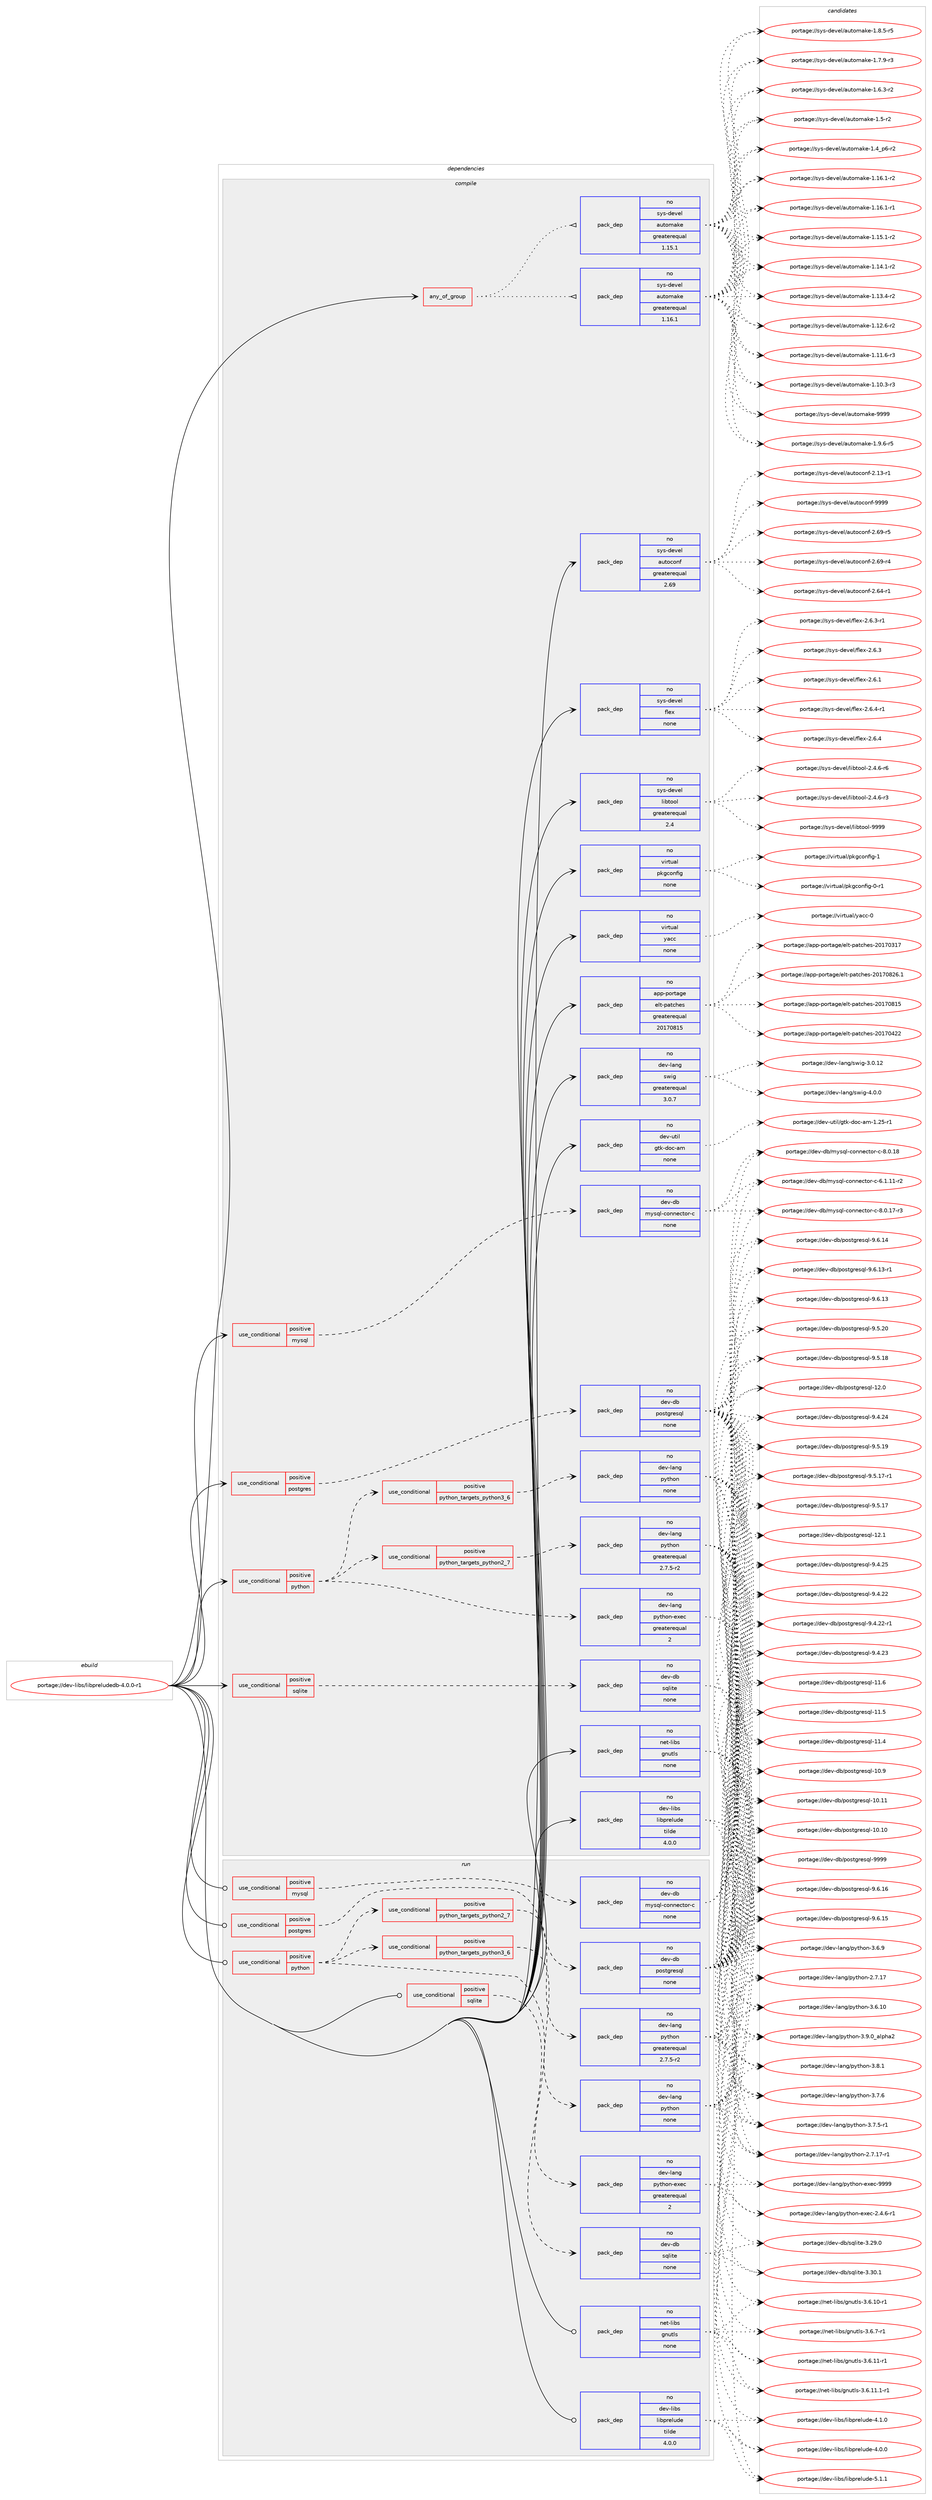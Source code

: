 digraph prolog {

# *************
# Graph options
# *************

newrank=true;
concentrate=true;
compound=true;
graph [rankdir=LR,fontname=Helvetica,fontsize=10,ranksep=1.5];#, ranksep=2.5, nodesep=0.2];
edge  [arrowhead=vee];
node  [fontname=Helvetica,fontsize=10];

# **********
# The ebuild
# **********

subgraph cluster_leftcol {
color=gray;
label=<<i>ebuild</i>>;
id [label="portage://dev-libs/libpreludedb-4.0.0-r1", color=red, width=4, href="../dev-libs/libpreludedb-4.0.0-r1.svg"];
}

# ****************
# The dependencies
# ****************

subgraph cluster_midcol {
color=gray;
label=<<i>dependencies</i>>;
subgraph cluster_compile {
fillcolor="#eeeeee";
style=filled;
label=<<i>compile</i>>;
subgraph any5002 {
dependency511046 [label=<<TABLE BORDER="0" CELLBORDER="1" CELLSPACING="0" CELLPADDING="4"><TR><TD CELLPADDING="10">any_of_group</TD></TR></TABLE>>, shape=none, color=red];subgraph pack380883 {
dependency511047 [label=<<TABLE BORDER="0" CELLBORDER="1" CELLSPACING="0" CELLPADDING="4" WIDTH="220"><TR><TD ROWSPAN="6" CELLPADDING="30">pack_dep</TD></TR><TR><TD WIDTH="110">no</TD></TR><TR><TD>sys-devel</TD></TR><TR><TD>automake</TD></TR><TR><TD>greaterequal</TD></TR><TR><TD>1.16.1</TD></TR></TABLE>>, shape=none, color=blue];
}
dependency511046:e -> dependency511047:w [weight=20,style="dotted",arrowhead="oinv"];
subgraph pack380884 {
dependency511048 [label=<<TABLE BORDER="0" CELLBORDER="1" CELLSPACING="0" CELLPADDING="4" WIDTH="220"><TR><TD ROWSPAN="6" CELLPADDING="30">pack_dep</TD></TR><TR><TD WIDTH="110">no</TD></TR><TR><TD>sys-devel</TD></TR><TR><TD>automake</TD></TR><TR><TD>greaterequal</TD></TR><TR><TD>1.15.1</TD></TR></TABLE>>, shape=none, color=blue];
}
dependency511046:e -> dependency511048:w [weight=20,style="dotted",arrowhead="oinv"];
}
id:e -> dependency511046:w [weight=20,style="solid",arrowhead="vee"];
subgraph cond124926 {
dependency511049 [label=<<TABLE BORDER="0" CELLBORDER="1" CELLSPACING="0" CELLPADDING="4"><TR><TD ROWSPAN="3" CELLPADDING="10">use_conditional</TD></TR><TR><TD>positive</TD></TR><TR><TD>mysql</TD></TR></TABLE>>, shape=none, color=red];
subgraph pack380885 {
dependency511050 [label=<<TABLE BORDER="0" CELLBORDER="1" CELLSPACING="0" CELLPADDING="4" WIDTH="220"><TR><TD ROWSPAN="6" CELLPADDING="30">pack_dep</TD></TR><TR><TD WIDTH="110">no</TD></TR><TR><TD>dev-db</TD></TR><TR><TD>mysql-connector-c</TD></TR><TR><TD>none</TD></TR><TR><TD></TD></TR></TABLE>>, shape=none, color=blue];
}
dependency511049:e -> dependency511050:w [weight=20,style="dashed",arrowhead="vee"];
}
id:e -> dependency511049:w [weight=20,style="solid",arrowhead="vee"];
subgraph cond124927 {
dependency511051 [label=<<TABLE BORDER="0" CELLBORDER="1" CELLSPACING="0" CELLPADDING="4"><TR><TD ROWSPAN="3" CELLPADDING="10">use_conditional</TD></TR><TR><TD>positive</TD></TR><TR><TD>postgres</TD></TR></TABLE>>, shape=none, color=red];
subgraph pack380886 {
dependency511052 [label=<<TABLE BORDER="0" CELLBORDER="1" CELLSPACING="0" CELLPADDING="4" WIDTH="220"><TR><TD ROWSPAN="6" CELLPADDING="30">pack_dep</TD></TR><TR><TD WIDTH="110">no</TD></TR><TR><TD>dev-db</TD></TR><TR><TD>postgresql</TD></TR><TR><TD>none</TD></TR><TR><TD></TD></TR></TABLE>>, shape=none, color=blue];
}
dependency511051:e -> dependency511052:w [weight=20,style="dashed",arrowhead="vee"];
}
id:e -> dependency511051:w [weight=20,style="solid",arrowhead="vee"];
subgraph cond124928 {
dependency511053 [label=<<TABLE BORDER="0" CELLBORDER="1" CELLSPACING="0" CELLPADDING="4"><TR><TD ROWSPAN="3" CELLPADDING="10">use_conditional</TD></TR><TR><TD>positive</TD></TR><TR><TD>python</TD></TR></TABLE>>, shape=none, color=red];
subgraph cond124929 {
dependency511054 [label=<<TABLE BORDER="0" CELLBORDER="1" CELLSPACING="0" CELLPADDING="4"><TR><TD ROWSPAN="3" CELLPADDING="10">use_conditional</TD></TR><TR><TD>positive</TD></TR><TR><TD>python_targets_python2_7</TD></TR></TABLE>>, shape=none, color=red];
subgraph pack380887 {
dependency511055 [label=<<TABLE BORDER="0" CELLBORDER="1" CELLSPACING="0" CELLPADDING="4" WIDTH="220"><TR><TD ROWSPAN="6" CELLPADDING="30">pack_dep</TD></TR><TR><TD WIDTH="110">no</TD></TR><TR><TD>dev-lang</TD></TR><TR><TD>python</TD></TR><TR><TD>greaterequal</TD></TR><TR><TD>2.7.5-r2</TD></TR></TABLE>>, shape=none, color=blue];
}
dependency511054:e -> dependency511055:w [weight=20,style="dashed",arrowhead="vee"];
}
dependency511053:e -> dependency511054:w [weight=20,style="dashed",arrowhead="vee"];
subgraph cond124930 {
dependency511056 [label=<<TABLE BORDER="0" CELLBORDER="1" CELLSPACING="0" CELLPADDING="4"><TR><TD ROWSPAN="3" CELLPADDING="10">use_conditional</TD></TR><TR><TD>positive</TD></TR><TR><TD>python_targets_python3_6</TD></TR></TABLE>>, shape=none, color=red];
subgraph pack380888 {
dependency511057 [label=<<TABLE BORDER="0" CELLBORDER="1" CELLSPACING="0" CELLPADDING="4" WIDTH="220"><TR><TD ROWSPAN="6" CELLPADDING="30">pack_dep</TD></TR><TR><TD WIDTH="110">no</TD></TR><TR><TD>dev-lang</TD></TR><TR><TD>python</TD></TR><TR><TD>none</TD></TR><TR><TD></TD></TR></TABLE>>, shape=none, color=blue];
}
dependency511056:e -> dependency511057:w [weight=20,style="dashed",arrowhead="vee"];
}
dependency511053:e -> dependency511056:w [weight=20,style="dashed",arrowhead="vee"];
subgraph pack380889 {
dependency511058 [label=<<TABLE BORDER="0" CELLBORDER="1" CELLSPACING="0" CELLPADDING="4" WIDTH="220"><TR><TD ROWSPAN="6" CELLPADDING="30">pack_dep</TD></TR><TR><TD WIDTH="110">no</TD></TR><TR><TD>dev-lang</TD></TR><TR><TD>python-exec</TD></TR><TR><TD>greaterequal</TD></TR><TR><TD>2</TD></TR></TABLE>>, shape=none, color=blue];
}
dependency511053:e -> dependency511058:w [weight=20,style="dashed",arrowhead="vee"];
}
id:e -> dependency511053:w [weight=20,style="solid",arrowhead="vee"];
subgraph cond124931 {
dependency511059 [label=<<TABLE BORDER="0" CELLBORDER="1" CELLSPACING="0" CELLPADDING="4"><TR><TD ROWSPAN="3" CELLPADDING="10">use_conditional</TD></TR><TR><TD>positive</TD></TR><TR><TD>sqlite</TD></TR></TABLE>>, shape=none, color=red];
subgraph pack380890 {
dependency511060 [label=<<TABLE BORDER="0" CELLBORDER="1" CELLSPACING="0" CELLPADDING="4" WIDTH="220"><TR><TD ROWSPAN="6" CELLPADDING="30">pack_dep</TD></TR><TR><TD WIDTH="110">no</TD></TR><TR><TD>dev-db</TD></TR><TR><TD>sqlite</TD></TR><TR><TD>none</TD></TR><TR><TD></TD></TR></TABLE>>, shape=none, color=blue];
}
dependency511059:e -> dependency511060:w [weight=20,style="dashed",arrowhead="vee"];
}
id:e -> dependency511059:w [weight=20,style="solid",arrowhead="vee"];
subgraph pack380891 {
dependency511061 [label=<<TABLE BORDER="0" CELLBORDER="1" CELLSPACING="0" CELLPADDING="4" WIDTH="220"><TR><TD ROWSPAN="6" CELLPADDING="30">pack_dep</TD></TR><TR><TD WIDTH="110">no</TD></TR><TR><TD>app-portage</TD></TR><TR><TD>elt-patches</TD></TR><TR><TD>greaterequal</TD></TR><TR><TD>20170815</TD></TR></TABLE>>, shape=none, color=blue];
}
id:e -> dependency511061:w [weight=20,style="solid",arrowhead="vee"];
subgraph pack380892 {
dependency511062 [label=<<TABLE BORDER="0" CELLBORDER="1" CELLSPACING="0" CELLPADDING="4" WIDTH="220"><TR><TD ROWSPAN="6" CELLPADDING="30">pack_dep</TD></TR><TR><TD WIDTH="110">no</TD></TR><TR><TD>dev-lang</TD></TR><TR><TD>swig</TD></TR><TR><TD>greaterequal</TD></TR><TR><TD>3.0.7</TD></TR></TABLE>>, shape=none, color=blue];
}
id:e -> dependency511062:w [weight=20,style="solid",arrowhead="vee"];
subgraph pack380893 {
dependency511063 [label=<<TABLE BORDER="0" CELLBORDER="1" CELLSPACING="0" CELLPADDING="4" WIDTH="220"><TR><TD ROWSPAN="6" CELLPADDING="30">pack_dep</TD></TR><TR><TD WIDTH="110">no</TD></TR><TR><TD>dev-libs</TD></TR><TR><TD>libprelude</TD></TR><TR><TD>tilde</TD></TR><TR><TD>4.0.0</TD></TR></TABLE>>, shape=none, color=blue];
}
id:e -> dependency511063:w [weight=20,style="solid",arrowhead="vee"];
subgraph pack380894 {
dependency511064 [label=<<TABLE BORDER="0" CELLBORDER="1" CELLSPACING="0" CELLPADDING="4" WIDTH="220"><TR><TD ROWSPAN="6" CELLPADDING="30">pack_dep</TD></TR><TR><TD WIDTH="110">no</TD></TR><TR><TD>dev-util</TD></TR><TR><TD>gtk-doc-am</TD></TR><TR><TD>none</TD></TR><TR><TD></TD></TR></TABLE>>, shape=none, color=blue];
}
id:e -> dependency511064:w [weight=20,style="solid",arrowhead="vee"];
subgraph pack380895 {
dependency511065 [label=<<TABLE BORDER="0" CELLBORDER="1" CELLSPACING="0" CELLPADDING="4" WIDTH="220"><TR><TD ROWSPAN="6" CELLPADDING="30">pack_dep</TD></TR><TR><TD WIDTH="110">no</TD></TR><TR><TD>net-libs</TD></TR><TR><TD>gnutls</TD></TR><TR><TD>none</TD></TR><TR><TD></TD></TR></TABLE>>, shape=none, color=blue];
}
id:e -> dependency511065:w [weight=20,style="solid",arrowhead="vee"];
subgraph pack380896 {
dependency511066 [label=<<TABLE BORDER="0" CELLBORDER="1" CELLSPACING="0" CELLPADDING="4" WIDTH="220"><TR><TD ROWSPAN="6" CELLPADDING="30">pack_dep</TD></TR><TR><TD WIDTH="110">no</TD></TR><TR><TD>sys-devel</TD></TR><TR><TD>autoconf</TD></TR><TR><TD>greaterequal</TD></TR><TR><TD>2.69</TD></TR></TABLE>>, shape=none, color=blue];
}
id:e -> dependency511066:w [weight=20,style="solid",arrowhead="vee"];
subgraph pack380897 {
dependency511067 [label=<<TABLE BORDER="0" CELLBORDER="1" CELLSPACING="0" CELLPADDING="4" WIDTH="220"><TR><TD ROWSPAN="6" CELLPADDING="30">pack_dep</TD></TR><TR><TD WIDTH="110">no</TD></TR><TR><TD>sys-devel</TD></TR><TR><TD>flex</TD></TR><TR><TD>none</TD></TR><TR><TD></TD></TR></TABLE>>, shape=none, color=blue];
}
id:e -> dependency511067:w [weight=20,style="solid",arrowhead="vee"];
subgraph pack380898 {
dependency511068 [label=<<TABLE BORDER="0" CELLBORDER="1" CELLSPACING="0" CELLPADDING="4" WIDTH="220"><TR><TD ROWSPAN="6" CELLPADDING="30">pack_dep</TD></TR><TR><TD WIDTH="110">no</TD></TR><TR><TD>sys-devel</TD></TR><TR><TD>libtool</TD></TR><TR><TD>greaterequal</TD></TR><TR><TD>2.4</TD></TR></TABLE>>, shape=none, color=blue];
}
id:e -> dependency511068:w [weight=20,style="solid",arrowhead="vee"];
subgraph pack380899 {
dependency511069 [label=<<TABLE BORDER="0" CELLBORDER="1" CELLSPACING="0" CELLPADDING="4" WIDTH="220"><TR><TD ROWSPAN="6" CELLPADDING="30">pack_dep</TD></TR><TR><TD WIDTH="110">no</TD></TR><TR><TD>virtual</TD></TR><TR><TD>pkgconfig</TD></TR><TR><TD>none</TD></TR><TR><TD></TD></TR></TABLE>>, shape=none, color=blue];
}
id:e -> dependency511069:w [weight=20,style="solid",arrowhead="vee"];
subgraph pack380900 {
dependency511070 [label=<<TABLE BORDER="0" CELLBORDER="1" CELLSPACING="0" CELLPADDING="4" WIDTH="220"><TR><TD ROWSPAN="6" CELLPADDING="30">pack_dep</TD></TR><TR><TD WIDTH="110">no</TD></TR><TR><TD>virtual</TD></TR><TR><TD>yacc</TD></TR><TR><TD>none</TD></TR><TR><TD></TD></TR></TABLE>>, shape=none, color=blue];
}
id:e -> dependency511070:w [weight=20,style="solid",arrowhead="vee"];
}
subgraph cluster_compileandrun {
fillcolor="#eeeeee";
style=filled;
label=<<i>compile and run</i>>;
}
subgraph cluster_run {
fillcolor="#eeeeee";
style=filled;
label=<<i>run</i>>;
subgraph cond124932 {
dependency511071 [label=<<TABLE BORDER="0" CELLBORDER="1" CELLSPACING="0" CELLPADDING="4"><TR><TD ROWSPAN="3" CELLPADDING="10">use_conditional</TD></TR><TR><TD>positive</TD></TR><TR><TD>mysql</TD></TR></TABLE>>, shape=none, color=red];
subgraph pack380901 {
dependency511072 [label=<<TABLE BORDER="0" CELLBORDER="1" CELLSPACING="0" CELLPADDING="4" WIDTH="220"><TR><TD ROWSPAN="6" CELLPADDING="30">pack_dep</TD></TR><TR><TD WIDTH="110">no</TD></TR><TR><TD>dev-db</TD></TR><TR><TD>mysql-connector-c</TD></TR><TR><TD>none</TD></TR><TR><TD></TD></TR></TABLE>>, shape=none, color=blue];
}
dependency511071:e -> dependency511072:w [weight=20,style="dashed",arrowhead="vee"];
}
id:e -> dependency511071:w [weight=20,style="solid",arrowhead="odot"];
subgraph cond124933 {
dependency511073 [label=<<TABLE BORDER="0" CELLBORDER="1" CELLSPACING="0" CELLPADDING="4"><TR><TD ROWSPAN="3" CELLPADDING="10">use_conditional</TD></TR><TR><TD>positive</TD></TR><TR><TD>postgres</TD></TR></TABLE>>, shape=none, color=red];
subgraph pack380902 {
dependency511074 [label=<<TABLE BORDER="0" CELLBORDER="1" CELLSPACING="0" CELLPADDING="4" WIDTH="220"><TR><TD ROWSPAN="6" CELLPADDING="30">pack_dep</TD></TR><TR><TD WIDTH="110">no</TD></TR><TR><TD>dev-db</TD></TR><TR><TD>postgresql</TD></TR><TR><TD>none</TD></TR><TR><TD></TD></TR></TABLE>>, shape=none, color=blue];
}
dependency511073:e -> dependency511074:w [weight=20,style="dashed",arrowhead="vee"];
}
id:e -> dependency511073:w [weight=20,style="solid",arrowhead="odot"];
subgraph cond124934 {
dependency511075 [label=<<TABLE BORDER="0" CELLBORDER="1" CELLSPACING="0" CELLPADDING="4"><TR><TD ROWSPAN="3" CELLPADDING="10">use_conditional</TD></TR><TR><TD>positive</TD></TR><TR><TD>python</TD></TR></TABLE>>, shape=none, color=red];
subgraph cond124935 {
dependency511076 [label=<<TABLE BORDER="0" CELLBORDER="1" CELLSPACING="0" CELLPADDING="4"><TR><TD ROWSPAN="3" CELLPADDING="10">use_conditional</TD></TR><TR><TD>positive</TD></TR><TR><TD>python_targets_python2_7</TD></TR></TABLE>>, shape=none, color=red];
subgraph pack380903 {
dependency511077 [label=<<TABLE BORDER="0" CELLBORDER="1" CELLSPACING="0" CELLPADDING="4" WIDTH="220"><TR><TD ROWSPAN="6" CELLPADDING="30">pack_dep</TD></TR><TR><TD WIDTH="110">no</TD></TR><TR><TD>dev-lang</TD></TR><TR><TD>python</TD></TR><TR><TD>greaterequal</TD></TR><TR><TD>2.7.5-r2</TD></TR></TABLE>>, shape=none, color=blue];
}
dependency511076:e -> dependency511077:w [weight=20,style="dashed",arrowhead="vee"];
}
dependency511075:e -> dependency511076:w [weight=20,style="dashed",arrowhead="vee"];
subgraph cond124936 {
dependency511078 [label=<<TABLE BORDER="0" CELLBORDER="1" CELLSPACING="0" CELLPADDING="4"><TR><TD ROWSPAN="3" CELLPADDING="10">use_conditional</TD></TR><TR><TD>positive</TD></TR><TR><TD>python_targets_python3_6</TD></TR></TABLE>>, shape=none, color=red];
subgraph pack380904 {
dependency511079 [label=<<TABLE BORDER="0" CELLBORDER="1" CELLSPACING="0" CELLPADDING="4" WIDTH="220"><TR><TD ROWSPAN="6" CELLPADDING="30">pack_dep</TD></TR><TR><TD WIDTH="110">no</TD></TR><TR><TD>dev-lang</TD></TR><TR><TD>python</TD></TR><TR><TD>none</TD></TR><TR><TD></TD></TR></TABLE>>, shape=none, color=blue];
}
dependency511078:e -> dependency511079:w [weight=20,style="dashed",arrowhead="vee"];
}
dependency511075:e -> dependency511078:w [weight=20,style="dashed",arrowhead="vee"];
subgraph pack380905 {
dependency511080 [label=<<TABLE BORDER="0" CELLBORDER="1" CELLSPACING="0" CELLPADDING="4" WIDTH="220"><TR><TD ROWSPAN="6" CELLPADDING="30">pack_dep</TD></TR><TR><TD WIDTH="110">no</TD></TR><TR><TD>dev-lang</TD></TR><TR><TD>python-exec</TD></TR><TR><TD>greaterequal</TD></TR><TR><TD>2</TD></TR></TABLE>>, shape=none, color=blue];
}
dependency511075:e -> dependency511080:w [weight=20,style="dashed",arrowhead="vee"];
}
id:e -> dependency511075:w [weight=20,style="solid",arrowhead="odot"];
subgraph cond124937 {
dependency511081 [label=<<TABLE BORDER="0" CELLBORDER="1" CELLSPACING="0" CELLPADDING="4"><TR><TD ROWSPAN="3" CELLPADDING="10">use_conditional</TD></TR><TR><TD>positive</TD></TR><TR><TD>sqlite</TD></TR></TABLE>>, shape=none, color=red];
subgraph pack380906 {
dependency511082 [label=<<TABLE BORDER="0" CELLBORDER="1" CELLSPACING="0" CELLPADDING="4" WIDTH="220"><TR><TD ROWSPAN="6" CELLPADDING="30">pack_dep</TD></TR><TR><TD WIDTH="110">no</TD></TR><TR><TD>dev-db</TD></TR><TR><TD>sqlite</TD></TR><TR><TD>none</TD></TR><TR><TD></TD></TR></TABLE>>, shape=none, color=blue];
}
dependency511081:e -> dependency511082:w [weight=20,style="dashed",arrowhead="vee"];
}
id:e -> dependency511081:w [weight=20,style="solid",arrowhead="odot"];
subgraph pack380907 {
dependency511083 [label=<<TABLE BORDER="0" CELLBORDER="1" CELLSPACING="0" CELLPADDING="4" WIDTH="220"><TR><TD ROWSPAN="6" CELLPADDING="30">pack_dep</TD></TR><TR><TD WIDTH="110">no</TD></TR><TR><TD>dev-libs</TD></TR><TR><TD>libprelude</TD></TR><TR><TD>tilde</TD></TR><TR><TD>4.0.0</TD></TR></TABLE>>, shape=none, color=blue];
}
id:e -> dependency511083:w [weight=20,style="solid",arrowhead="odot"];
subgraph pack380908 {
dependency511084 [label=<<TABLE BORDER="0" CELLBORDER="1" CELLSPACING="0" CELLPADDING="4" WIDTH="220"><TR><TD ROWSPAN="6" CELLPADDING="30">pack_dep</TD></TR><TR><TD WIDTH="110">no</TD></TR><TR><TD>net-libs</TD></TR><TR><TD>gnutls</TD></TR><TR><TD>none</TD></TR><TR><TD></TD></TR></TABLE>>, shape=none, color=blue];
}
id:e -> dependency511084:w [weight=20,style="solid",arrowhead="odot"];
}
}

# **************
# The candidates
# **************

subgraph cluster_choices {
rank=same;
color=gray;
label=<<i>candidates</i>>;

subgraph choice380883 {
color=black;
nodesep=1;
choice115121115451001011181011084797117116111109971071014557575757 [label="portage://sys-devel/automake-9999", color=red, width=4,href="../sys-devel/automake-9999.svg"];
choice115121115451001011181011084797117116111109971071014549465746544511453 [label="portage://sys-devel/automake-1.9.6-r5", color=red, width=4,href="../sys-devel/automake-1.9.6-r5.svg"];
choice115121115451001011181011084797117116111109971071014549465646534511453 [label="portage://sys-devel/automake-1.8.5-r5", color=red, width=4,href="../sys-devel/automake-1.8.5-r5.svg"];
choice115121115451001011181011084797117116111109971071014549465546574511451 [label="portage://sys-devel/automake-1.7.9-r3", color=red, width=4,href="../sys-devel/automake-1.7.9-r3.svg"];
choice115121115451001011181011084797117116111109971071014549465446514511450 [label="portage://sys-devel/automake-1.6.3-r2", color=red, width=4,href="../sys-devel/automake-1.6.3-r2.svg"];
choice11512111545100101118101108479711711611110997107101454946534511450 [label="portage://sys-devel/automake-1.5-r2", color=red, width=4,href="../sys-devel/automake-1.5-r2.svg"];
choice115121115451001011181011084797117116111109971071014549465295112544511450 [label="portage://sys-devel/automake-1.4_p6-r2", color=red, width=4,href="../sys-devel/automake-1.4_p6-r2.svg"];
choice11512111545100101118101108479711711611110997107101454946495446494511450 [label="portage://sys-devel/automake-1.16.1-r2", color=red, width=4,href="../sys-devel/automake-1.16.1-r2.svg"];
choice11512111545100101118101108479711711611110997107101454946495446494511449 [label="portage://sys-devel/automake-1.16.1-r1", color=red, width=4,href="../sys-devel/automake-1.16.1-r1.svg"];
choice11512111545100101118101108479711711611110997107101454946495346494511450 [label="portage://sys-devel/automake-1.15.1-r2", color=red, width=4,href="../sys-devel/automake-1.15.1-r2.svg"];
choice11512111545100101118101108479711711611110997107101454946495246494511450 [label="portage://sys-devel/automake-1.14.1-r2", color=red, width=4,href="../sys-devel/automake-1.14.1-r2.svg"];
choice11512111545100101118101108479711711611110997107101454946495146524511450 [label="portage://sys-devel/automake-1.13.4-r2", color=red, width=4,href="../sys-devel/automake-1.13.4-r2.svg"];
choice11512111545100101118101108479711711611110997107101454946495046544511450 [label="portage://sys-devel/automake-1.12.6-r2", color=red, width=4,href="../sys-devel/automake-1.12.6-r2.svg"];
choice11512111545100101118101108479711711611110997107101454946494946544511451 [label="portage://sys-devel/automake-1.11.6-r3", color=red, width=4,href="../sys-devel/automake-1.11.6-r3.svg"];
choice11512111545100101118101108479711711611110997107101454946494846514511451 [label="portage://sys-devel/automake-1.10.3-r3", color=red, width=4,href="../sys-devel/automake-1.10.3-r3.svg"];
dependency511047:e -> choice115121115451001011181011084797117116111109971071014557575757:w [style=dotted,weight="100"];
dependency511047:e -> choice115121115451001011181011084797117116111109971071014549465746544511453:w [style=dotted,weight="100"];
dependency511047:e -> choice115121115451001011181011084797117116111109971071014549465646534511453:w [style=dotted,weight="100"];
dependency511047:e -> choice115121115451001011181011084797117116111109971071014549465546574511451:w [style=dotted,weight="100"];
dependency511047:e -> choice115121115451001011181011084797117116111109971071014549465446514511450:w [style=dotted,weight="100"];
dependency511047:e -> choice11512111545100101118101108479711711611110997107101454946534511450:w [style=dotted,weight="100"];
dependency511047:e -> choice115121115451001011181011084797117116111109971071014549465295112544511450:w [style=dotted,weight="100"];
dependency511047:e -> choice11512111545100101118101108479711711611110997107101454946495446494511450:w [style=dotted,weight="100"];
dependency511047:e -> choice11512111545100101118101108479711711611110997107101454946495446494511449:w [style=dotted,weight="100"];
dependency511047:e -> choice11512111545100101118101108479711711611110997107101454946495346494511450:w [style=dotted,weight="100"];
dependency511047:e -> choice11512111545100101118101108479711711611110997107101454946495246494511450:w [style=dotted,weight="100"];
dependency511047:e -> choice11512111545100101118101108479711711611110997107101454946495146524511450:w [style=dotted,weight="100"];
dependency511047:e -> choice11512111545100101118101108479711711611110997107101454946495046544511450:w [style=dotted,weight="100"];
dependency511047:e -> choice11512111545100101118101108479711711611110997107101454946494946544511451:w [style=dotted,weight="100"];
dependency511047:e -> choice11512111545100101118101108479711711611110997107101454946494846514511451:w [style=dotted,weight="100"];
}
subgraph choice380884 {
color=black;
nodesep=1;
choice115121115451001011181011084797117116111109971071014557575757 [label="portage://sys-devel/automake-9999", color=red, width=4,href="../sys-devel/automake-9999.svg"];
choice115121115451001011181011084797117116111109971071014549465746544511453 [label="portage://sys-devel/automake-1.9.6-r5", color=red, width=4,href="../sys-devel/automake-1.9.6-r5.svg"];
choice115121115451001011181011084797117116111109971071014549465646534511453 [label="portage://sys-devel/automake-1.8.5-r5", color=red, width=4,href="../sys-devel/automake-1.8.5-r5.svg"];
choice115121115451001011181011084797117116111109971071014549465546574511451 [label="portage://sys-devel/automake-1.7.9-r3", color=red, width=4,href="../sys-devel/automake-1.7.9-r3.svg"];
choice115121115451001011181011084797117116111109971071014549465446514511450 [label="portage://sys-devel/automake-1.6.3-r2", color=red, width=4,href="../sys-devel/automake-1.6.3-r2.svg"];
choice11512111545100101118101108479711711611110997107101454946534511450 [label="portage://sys-devel/automake-1.5-r2", color=red, width=4,href="../sys-devel/automake-1.5-r2.svg"];
choice115121115451001011181011084797117116111109971071014549465295112544511450 [label="portage://sys-devel/automake-1.4_p6-r2", color=red, width=4,href="../sys-devel/automake-1.4_p6-r2.svg"];
choice11512111545100101118101108479711711611110997107101454946495446494511450 [label="portage://sys-devel/automake-1.16.1-r2", color=red, width=4,href="../sys-devel/automake-1.16.1-r2.svg"];
choice11512111545100101118101108479711711611110997107101454946495446494511449 [label="portage://sys-devel/automake-1.16.1-r1", color=red, width=4,href="../sys-devel/automake-1.16.1-r1.svg"];
choice11512111545100101118101108479711711611110997107101454946495346494511450 [label="portage://sys-devel/automake-1.15.1-r2", color=red, width=4,href="../sys-devel/automake-1.15.1-r2.svg"];
choice11512111545100101118101108479711711611110997107101454946495246494511450 [label="portage://sys-devel/automake-1.14.1-r2", color=red, width=4,href="../sys-devel/automake-1.14.1-r2.svg"];
choice11512111545100101118101108479711711611110997107101454946495146524511450 [label="portage://sys-devel/automake-1.13.4-r2", color=red, width=4,href="../sys-devel/automake-1.13.4-r2.svg"];
choice11512111545100101118101108479711711611110997107101454946495046544511450 [label="portage://sys-devel/automake-1.12.6-r2", color=red, width=4,href="../sys-devel/automake-1.12.6-r2.svg"];
choice11512111545100101118101108479711711611110997107101454946494946544511451 [label="portage://sys-devel/automake-1.11.6-r3", color=red, width=4,href="../sys-devel/automake-1.11.6-r3.svg"];
choice11512111545100101118101108479711711611110997107101454946494846514511451 [label="portage://sys-devel/automake-1.10.3-r3", color=red, width=4,href="../sys-devel/automake-1.10.3-r3.svg"];
dependency511048:e -> choice115121115451001011181011084797117116111109971071014557575757:w [style=dotted,weight="100"];
dependency511048:e -> choice115121115451001011181011084797117116111109971071014549465746544511453:w [style=dotted,weight="100"];
dependency511048:e -> choice115121115451001011181011084797117116111109971071014549465646534511453:w [style=dotted,weight="100"];
dependency511048:e -> choice115121115451001011181011084797117116111109971071014549465546574511451:w [style=dotted,weight="100"];
dependency511048:e -> choice115121115451001011181011084797117116111109971071014549465446514511450:w [style=dotted,weight="100"];
dependency511048:e -> choice11512111545100101118101108479711711611110997107101454946534511450:w [style=dotted,weight="100"];
dependency511048:e -> choice115121115451001011181011084797117116111109971071014549465295112544511450:w [style=dotted,weight="100"];
dependency511048:e -> choice11512111545100101118101108479711711611110997107101454946495446494511450:w [style=dotted,weight="100"];
dependency511048:e -> choice11512111545100101118101108479711711611110997107101454946495446494511449:w [style=dotted,weight="100"];
dependency511048:e -> choice11512111545100101118101108479711711611110997107101454946495346494511450:w [style=dotted,weight="100"];
dependency511048:e -> choice11512111545100101118101108479711711611110997107101454946495246494511450:w [style=dotted,weight="100"];
dependency511048:e -> choice11512111545100101118101108479711711611110997107101454946495146524511450:w [style=dotted,weight="100"];
dependency511048:e -> choice11512111545100101118101108479711711611110997107101454946495046544511450:w [style=dotted,weight="100"];
dependency511048:e -> choice11512111545100101118101108479711711611110997107101454946494946544511451:w [style=dotted,weight="100"];
dependency511048:e -> choice11512111545100101118101108479711711611110997107101454946494846514511451:w [style=dotted,weight="100"];
}
subgraph choice380885 {
color=black;
nodesep=1;
choice100101118451009847109121115113108459911111011010199116111114459945564648464956 [label="portage://dev-db/mysql-connector-c-8.0.18", color=red, width=4,href="../dev-db/mysql-connector-c-8.0.18.svg"];
choice1001011184510098471091211151131084599111110110101991161111144599455646484649554511451 [label="portage://dev-db/mysql-connector-c-8.0.17-r3", color=red, width=4,href="../dev-db/mysql-connector-c-8.0.17-r3.svg"];
choice1001011184510098471091211151131084599111110110101991161111144599455446494649494511450 [label="portage://dev-db/mysql-connector-c-6.1.11-r2", color=red, width=4,href="../dev-db/mysql-connector-c-6.1.11-r2.svg"];
dependency511050:e -> choice100101118451009847109121115113108459911111011010199116111114459945564648464956:w [style=dotted,weight="100"];
dependency511050:e -> choice1001011184510098471091211151131084599111110110101991161111144599455646484649554511451:w [style=dotted,weight="100"];
dependency511050:e -> choice1001011184510098471091211151131084599111110110101991161111144599455446494649494511450:w [style=dotted,weight="100"];
}
subgraph choice380886 {
color=black;
nodesep=1;
choice1001011184510098471121111151161031141011151131084557575757 [label="portage://dev-db/postgresql-9999", color=red, width=4,href="../dev-db/postgresql-9999.svg"];
choice10010111845100984711211111511610311410111511310845574654464954 [label="portage://dev-db/postgresql-9.6.16", color=red, width=4,href="../dev-db/postgresql-9.6.16.svg"];
choice10010111845100984711211111511610311410111511310845574654464953 [label="portage://dev-db/postgresql-9.6.15", color=red, width=4,href="../dev-db/postgresql-9.6.15.svg"];
choice10010111845100984711211111511610311410111511310845574654464952 [label="portage://dev-db/postgresql-9.6.14", color=red, width=4,href="../dev-db/postgresql-9.6.14.svg"];
choice100101118451009847112111115116103114101115113108455746544649514511449 [label="portage://dev-db/postgresql-9.6.13-r1", color=red, width=4,href="../dev-db/postgresql-9.6.13-r1.svg"];
choice10010111845100984711211111511610311410111511310845574654464951 [label="portage://dev-db/postgresql-9.6.13", color=red, width=4,href="../dev-db/postgresql-9.6.13.svg"];
choice10010111845100984711211111511610311410111511310845574653465048 [label="portage://dev-db/postgresql-9.5.20", color=red, width=4,href="../dev-db/postgresql-9.5.20.svg"];
choice10010111845100984711211111511610311410111511310845574653464957 [label="portage://dev-db/postgresql-9.5.19", color=red, width=4,href="../dev-db/postgresql-9.5.19.svg"];
choice10010111845100984711211111511610311410111511310845574653464956 [label="portage://dev-db/postgresql-9.5.18", color=red, width=4,href="../dev-db/postgresql-9.5.18.svg"];
choice100101118451009847112111115116103114101115113108455746534649554511449 [label="portage://dev-db/postgresql-9.5.17-r1", color=red, width=4,href="../dev-db/postgresql-9.5.17-r1.svg"];
choice10010111845100984711211111511610311410111511310845574653464955 [label="portage://dev-db/postgresql-9.5.17", color=red, width=4,href="../dev-db/postgresql-9.5.17.svg"];
choice10010111845100984711211111511610311410111511310845574652465053 [label="portage://dev-db/postgresql-9.4.25", color=red, width=4,href="../dev-db/postgresql-9.4.25.svg"];
choice10010111845100984711211111511610311410111511310845574652465052 [label="portage://dev-db/postgresql-9.4.24", color=red, width=4,href="../dev-db/postgresql-9.4.24.svg"];
choice10010111845100984711211111511610311410111511310845574652465051 [label="portage://dev-db/postgresql-9.4.23", color=red, width=4,href="../dev-db/postgresql-9.4.23.svg"];
choice100101118451009847112111115116103114101115113108455746524650504511449 [label="portage://dev-db/postgresql-9.4.22-r1", color=red, width=4,href="../dev-db/postgresql-9.4.22-r1.svg"];
choice10010111845100984711211111511610311410111511310845574652465050 [label="portage://dev-db/postgresql-9.4.22", color=red, width=4,href="../dev-db/postgresql-9.4.22.svg"];
choice1001011184510098471121111151161031141011151131084549504649 [label="portage://dev-db/postgresql-12.1", color=red, width=4,href="../dev-db/postgresql-12.1.svg"];
choice1001011184510098471121111151161031141011151131084549504648 [label="portage://dev-db/postgresql-12.0", color=red, width=4,href="../dev-db/postgresql-12.0.svg"];
choice1001011184510098471121111151161031141011151131084549494654 [label="portage://dev-db/postgresql-11.6", color=red, width=4,href="../dev-db/postgresql-11.6.svg"];
choice1001011184510098471121111151161031141011151131084549494653 [label="portage://dev-db/postgresql-11.5", color=red, width=4,href="../dev-db/postgresql-11.5.svg"];
choice1001011184510098471121111151161031141011151131084549494652 [label="portage://dev-db/postgresql-11.4", color=red, width=4,href="../dev-db/postgresql-11.4.svg"];
choice1001011184510098471121111151161031141011151131084549484657 [label="portage://dev-db/postgresql-10.9", color=red, width=4,href="../dev-db/postgresql-10.9.svg"];
choice100101118451009847112111115116103114101115113108454948464949 [label="portage://dev-db/postgresql-10.11", color=red, width=4,href="../dev-db/postgresql-10.11.svg"];
choice100101118451009847112111115116103114101115113108454948464948 [label="portage://dev-db/postgresql-10.10", color=red, width=4,href="../dev-db/postgresql-10.10.svg"];
dependency511052:e -> choice1001011184510098471121111151161031141011151131084557575757:w [style=dotted,weight="100"];
dependency511052:e -> choice10010111845100984711211111511610311410111511310845574654464954:w [style=dotted,weight="100"];
dependency511052:e -> choice10010111845100984711211111511610311410111511310845574654464953:w [style=dotted,weight="100"];
dependency511052:e -> choice10010111845100984711211111511610311410111511310845574654464952:w [style=dotted,weight="100"];
dependency511052:e -> choice100101118451009847112111115116103114101115113108455746544649514511449:w [style=dotted,weight="100"];
dependency511052:e -> choice10010111845100984711211111511610311410111511310845574654464951:w [style=dotted,weight="100"];
dependency511052:e -> choice10010111845100984711211111511610311410111511310845574653465048:w [style=dotted,weight="100"];
dependency511052:e -> choice10010111845100984711211111511610311410111511310845574653464957:w [style=dotted,weight="100"];
dependency511052:e -> choice10010111845100984711211111511610311410111511310845574653464956:w [style=dotted,weight="100"];
dependency511052:e -> choice100101118451009847112111115116103114101115113108455746534649554511449:w [style=dotted,weight="100"];
dependency511052:e -> choice10010111845100984711211111511610311410111511310845574653464955:w [style=dotted,weight="100"];
dependency511052:e -> choice10010111845100984711211111511610311410111511310845574652465053:w [style=dotted,weight="100"];
dependency511052:e -> choice10010111845100984711211111511610311410111511310845574652465052:w [style=dotted,weight="100"];
dependency511052:e -> choice10010111845100984711211111511610311410111511310845574652465051:w [style=dotted,weight="100"];
dependency511052:e -> choice100101118451009847112111115116103114101115113108455746524650504511449:w [style=dotted,weight="100"];
dependency511052:e -> choice10010111845100984711211111511610311410111511310845574652465050:w [style=dotted,weight="100"];
dependency511052:e -> choice1001011184510098471121111151161031141011151131084549504649:w [style=dotted,weight="100"];
dependency511052:e -> choice1001011184510098471121111151161031141011151131084549504648:w [style=dotted,weight="100"];
dependency511052:e -> choice1001011184510098471121111151161031141011151131084549494654:w [style=dotted,weight="100"];
dependency511052:e -> choice1001011184510098471121111151161031141011151131084549494653:w [style=dotted,weight="100"];
dependency511052:e -> choice1001011184510098471121111151161031141011151131084549494652:w [style=dotted,weight="100"];
dependency511052:e -> choice1001011184510098471121111151161031141011151131084549484657:w [style=dotted,weight="100"];
dependency511052:e -> choice100101118451009847112111115116103114101115113108454948464949:w [style=dotted,weight="100"];
dependency511052:e -> choice100101118451009847112111115116103114101115113108454948464948:w [style=dotted,weight="100"];
}
subgraph choice380887 {
color=black;
nodesep=1;
choice10010111845108971101034711212111610411111045514657464895971081121049750 [label="portage://dev-lang/python-3.9.0_alpha2", color=red, width=4,href="../dev-lang/python-3.9.0_alpha2.svg"];
choice100101118451089711010347112121116104111110455146564649 [label="portage://dev-lang/python-3.8.1", color=red, width=4,href="../dev-lang/python-3.8.1.svg"];
choice100101118451089711010347112121116104111110455146554654 [label="portage://dev-lang/python-3.7.6", color=red, width=4,href="../dev-lang/python-3.7.6.svg"];
choice1001011184510897110103471121211161041111104551465546534511449 [label="portage://dev-lang/python-3.7.5-r1", color=red, width=4,href="../dev-lang/python-3.7.5-r1.svg"];
choice100101118451089711010347112121116104111110455146544657 [label="portage://dev-lang/python-3.6.9", color=red, width=4,href="../dev-lang/python-3.6.9.svg"];
choice10010111845108971101034711212111610411111045514654464948 [label="portage://dev-lang/python-3.6.10", color=red, width=4,href="../dev-lang/python-3.6.10.svg"];
choice100101118451089711010347112121116104111110455046554649554511449 [label="portage://dev-lang/python-2.7.17-r1", color=red, width=4,href="../dev-lang/python-2.7.17-r1.svg"];
choice10010111845108971101034711212111610411111045504655464955 [label="portage://dev-lang/python-2.7.17", color=red, width=4,href="../dev-lang/python-2.7.17.svg"];
dependency511055:e -> choice10010111845108971101034711212111610411111045514657464895971081121049750:w [style=dotted,weight="100"];
dependency511055:e -> choice100101118451089711010347112121116104111110455146564649:w [style=dotted,weight="100"];
dependency511055:e -> choice100101118451089711010347112121116104111110455146554654:w [style=dotted,weight="100"];
dependency511055:e -> choice1001011184510897110103471121211161041111104551465546534511449:w [style=dotted,weight="100"];
dependency511055:e -> choice100101118451089711010347112121116104111110455146544657:w [style=dotted,weight="100"];
dependency511055:e -> choice10010111845108971101034711212111610411111045514654464948:w [style=dotted,weight="100"];
dependency511055:e -> choice100101118451089711010347112121116104111110455046554649554511449:w [style=dotted,weight="100"];
dependency511055:e -> choice10010111845108971101034711212111610411111045504655464955:w [style=dotted,weight="100"];
}
subgraph choice380888 {
color=black;
nodesep=1;
choice10010111845108971101034711212111610411111045514657464895971081121049750 [label="portage://dev-lang/python-3.9.0_alpha2", color=red, width=4,href="../dev-lang/python-3.9.0_alpha2.svg"];
choice100101118451089711010347112121116104111110455146564649 [label="portage://dev-lang/python-3.8.1", color=red, width=4,href="../dev-lang/python-3.8.1.svg"];
choice100101118451089711010347112121116104111110455146554654 [label="portage://dev-lang/python-3.7.6", color=red, width=4,href="../dev-lang/python-3.7.6.svg"];
choice1001011184510897110103471121211161041111104551465546534511449 [label="portage://dev-lang/python-3.7.5-r1", color=red, width=4,href="../dev-lang/python-3.7.5-r1.svg"];
choice100101118451089711010347112121116104111110455146544657 [label="portage://dev-lang/python-3.6.9", color=red, width=4,href="../dev-lang/python-3.6.9.svg"];
choice10010111845108971101034711212111610411111045514654464948 [label="portage://dev-lang/python-3.6.10", color=red, width=4,href="../dev-lang/python-3.6.10.svg"];
choice100101118451089711010347112121116104111110455046554649554511449 [label="portage://dev-lang/python-2.7.17-r1", color=red, width=4,href="../dev-lang/python-2.7.17-r1.svg"];
choice10010111845108971101034711212111610411111045504655464955 [label="portage://dev-lang/python-2.7.17", color=red, width=4,href="../dev-lang/python-2.7.17.svg"];
dependency511057:e -> choice10010111845108971101034711212111610411111045514657464895971081121049750:w [style=dotted,weight="100"];
dependency511057:e -> choice100101118451089711010347112121116104111110455146564649:w [style=dotted,weight="100"];
dependency511057:e -> choice100101118451089711010347112121116104111110455146554654:w [style=dotted,weight="100"];
dependency511057:e -> choice1001011184510897110103471121211161041111104551465546534511449:w [style=dotted,weight="100"];
dependency511057:e -> choice100101118451089711010347112121116104111110455146544657:w [style=dotted,weight="100"];
dependency511057:e -> choice10010111845108971101034711212111610411111045514654464948:w [style=dotted,weight="100"];
dependency511057:e -> choice100101118451089711010347112121116104111110455046554649554511449:w [style=dotted,weight="100"];
dependency511057:e -> choice10010111845108971101034711212111610411111045504655464955:w [style=dotted,weight="100"];
}
subgraph choice380889 {
color=black;
nodesep=1;
choice10010111845108971101034711212111610411111045101120101994557575757 [label="portage://dev-lang/python-exec-9999", color=red, width=4,href="../dev-lang/python-exec-9999.svg"];
choice10010111845108971101034711212111610411111045101120101994550465246544511449 [label="portage://dev-lang/python-exec-2.4.6-r1", color=red, width=4,href="../dev-lang/python-exec-2.4.6-r1.svg"];
dependency511058:e -> choice10010111845108971101034711212111610411111045101120101994557575757:w [style=dotted,weight="100"];
dependency511058:e -> choice10010111845108971101034711212111610411111045101120101994550465246544511449:w [style=dotted,weight="100"];
}
subgraph choice380890 {
color=black;
nodesep=1;
choice10010111845100984711511310810511610145514651484649 [label="portage://dev-db/sqlite-3.30.1", color=red, width=4,href="../dev-db/sqlite-3.30.1.svg"];
choice10010111845100984711511310810511610145514650574648 [label="portage://dev-db/sqlite-3.29.0", color=red, width=4,href="../dev-db/sqlite-3.29.0.svg"];
dependency511060:e -> choice10010111845100984711511310810511610145514651484649:w [style=dotted,weight="100"];
dependency511060:e -> choice10010111845100984711511310810511610145514650574648:w [style=dotted,weight="100"];
}
subgraph choice380891 {
color=black;
nodesep=1;
choice971121124511211111411697103101471011081164511297116991041011154550484955485650544649 [label="portage://app-portage/elt-patches-20170826.1", color=red, width=4,href="../app-portage/elt-patches-20170826.1.svg"];
choice97112112451121111141169710310147101108116451129711699104101115455048495548564953 [label="portage://app-portage/elt-patches-20170815", color=red, width=4,href="../app-portage/elt-patches-20170815.svg"];
choice97112112451121111141169710310147101108116451129711699104101115455048495548525050 [label="portage://app-portage/elt-patches-20170422", color=red, width=4,href="../app-portage/elt-patches-20170422.svg"];
choice97112112451121111141169710310147101108116451129711699104101115455048495548514955 [label="portage://app-portage/elt-patches-20170317", color=red, width=4,href="../app-portage/elt-patches-20170317.svg"];
dependency511061:e -> choice971121124511211111411697103101471011081164511297116991041011154550484955485650544649:w [style=dotted,weight="100"];
dependency511061:e -> choice97112112451121111141169710310147101108116451129711699104101115455048495548564953:w [style=dotted,weight="100"];
dependency511061:e -> choice97112112451121111141169710310147101108116451129711699104101115455048495548525050:w [style=dotted,weight="100"];
dependency511061:e -> choice97112112451121111141169710310147101108116451129711699104101115455048495548514955:w [style=dotted,weight="100"];
}
subgraph choice380892 {
color=black;
nodesep=1;
choice100101118451089711010347115119105103455246484648 [label="portage://dev-lang/swig-4.0.0", color=red, width=4,href="../dev-lang/swig-4.0.0.svg"];
choice10010111845108971101034711511910510345514648464950 [label="portage://dev-lang/swig-3.0.12", color=red, width=4,href="../dev-lang/swig-3.0.12.svg"];
dependency511062:e -> choice100101118451089711010347115119105103455246484648:w [style=dotted,weight="100"];
dependency511062:e -> choice10010111845108971101034711511910510345514648464950:w [style=dotted,weight="100"];
}
subgraph choice380893 {
color=black;
nodesep=1;
choice10010111845108105981154710810598112114101108117100101455346494649 [label="portage://dev-libs/libprelude-5.1.1", color=red, width=4,href="../dev-libs/libprelude-5.1.1.svg"];
choice10010111845108105981154710810598112114101108117100101455246494648 [label="portage://dev-libs/libprelude-4.1.0", color=red, width=4,href="../dev-libs/libprelude-4.1.0.svg"];
choice10010111845108105981154710810598112114101108117100101455246484648 [label="portage://dev-libs/libprelude-4.0.0", color=red, width=4,href="../dev-libs/libprelude-4.0.0.svg"];
dependency511063:e -> choice10010111845108105981154710810598112114101108117100101455346494649:w [style=dotted,weight="100"];
dependency511063:e -> choice10010111845108105981154710810598112114101108117100101455246494648:w [style=dotted,weight="100"];
dependency511063:e -> choice10010111845108105981154710810598112114101108117100101455246484648:w [style=dotted,weight="100"];
}
subgraph choice380894 {
color=black;
nodesep=1;
choice10010111845117116105108471031161074510011199459710945494650534511449 [label="portage://dev-util/gtk-doc-am-1.25-r1", color=red, width=4,href="../dev-util/gtk-doc-am-1.25-r1.svg"];
dependency511064:e -> choice10010111845117116105108471031161074510011199459710945494650534511449:w [style=dotted,weight="100"];
}
subgraph choice380895 {
color=black;
nodesep=1;
choice1101011164510810598115471031101171161081154551465446554511449 [label="portage://net-libs/gnutls-3.6.7-r1", color=red, width=4,href="../net-libs/gnutls-3.6.7-r1.svg"];
choice1101011164510810598115471031101171161081154551465446494946494511449 [label="portage://net-libs/gnutls-3.6.11.1-r1", color=red, width=4,href="../net-libs/gnutls-3.6.11.1-r1.svg"];
choice110101116451081059811547103110117116108115455146544649494511449 [label="portage://net-libs/gnutls-3.6.11-r1", color=red, width=4,href="../net-libs/gnutls-3.6.11-r1.svg"];
choice110101116451081059811547103110117116108115455146544649484511449 [label="portage://net-libs/gnutls-3.6.10-r1", color=red, width=4,href="../net-libs/gnutls-3.6.10-r1.svg"];
dependency511065:e -> choice1101011164510810598115471031101171161081154551465446554511449:w [style=dotted,weight="100"];
dependency511065:e -> choice1101011164510810598115471031101171161081154551465446494946494511449:w [style=dotted,weight="100"];
dependency511065:e -> choice110101116451081059811547103110117116108115455146544649494511449:w [style=dotted,weight="100"];
dependency511065:e -> choice110101116451081059811547103110117116108115455146544649484511449:w [style=dotted,weight="100"];
}
subgraph choice380896 {
color=black;
nodesep=1;
choice115121115451001011181011084797117116111991111101024557575757 [label="portage://sys-devel/autoconf-9999", color=red, width=4,href="../sys-devel/autoconf-9999.svg"];
choice1151211154510010111810110847971171161119911111010245504654574511453 [label="portage://sys-devel/autoconf-2.69-r5", color=red, width=4,href="../sys-devel/autoconf-2.69-r5.svg"];
choice1151211154510010111810110847971171161119911111010245504654574511452 [label="portage://sys-devel/autoconf-2.69-r4", color=red, width=4,href="../sys-devel/autoconf-2.69-r4.svg"];
choice1151211154510010111810110847971171161119911111010245504654524511449 [label="portage://sys-devel/autoconf-2.64-r1", color=red, width=4,href="../sys-devel/autoconf-2.64-r1.svg"];
choice1151211154510010111810110847971171161119911111010245504649514511449 [label="portage://sys-devel/autoconf-2.13-r1", color=red, width=4,href="../sys-devel/autoconf-2.13-r1.svg"];
dependency511066:e -> choice115121115451001011181011084797117116111991111101024557575757:w [style=dotted,weight="100"];
dependency511066:e -> choice1151211154510010111810110847971171161119911111010245504654574511453:w [style=dotted,weight="100"];
dependency511066:e -> choice1151211154510010111810110847971171161119911111010245504654574511452:w [style=dotted,weight="100"];
dependency511066:e -> choice1151211154510010111810110847971171161119911111010245504654524511449:w [style=dotted,weight="100"];
dependency511066:e -> choice1151211154510010111810110847971171161119911111010245504649514511449:w [style=dotted,weight="100"];
}
subgraph choice380897 {
color=black;
nodesep=1;
choice11512111545100101118101108471021081011204550465446524511449 [label="portage://sys-devel/flex-2.6.4-r1", color=red, width=4,href="../sys-devel/flex-2.6.4-r1.svg"];
choice1151211154510010111810110847102108101120455046544652 [label="portage://sys-devel/flex-2.6.4", color=red, width=4,href="../sys-devel/flex-2.6.4.svg"];
choice11512111545100101118101108471021081011204550465446514511449 [label="portage://sys-devel/flex-2.6.3-r1", color=red, width=4,href="../sys-devel/flex-2.6.3-r1.svg"];
choice1151211154510010111810110847102108101120455046544651 [label="portage://sys-devel/flex-2.6.3", color=red, width=4,href="../sys-devel/flex-2.6.3.svg"];
choice1151211154510010111810110847102108101120455046544649 [label="portage://sys-devel/flex-2.6.1", color=red, width=4,href="../sys-devel/flex-2.6.1.svg"];
dependency511067:e -> choice11512111545100101118101108471021081011204550465446524511449:w [style=dotted,weight="100"];
dependency511067:e -> choice1151211154510010111810110847102108101120455046544652:w [style=dotted,weight="100"];
dependency511067:e -> choice11512111545100101118101108471021081011204550465446514511449:w [style=dotted,weight="100"];
dependency511067:e -> choice1151211154510010111810110847102108101120455046544651:w [style=dotted,weight="100"];
dependency511067:e -> choice1151211154510010111810110847102108101120455046544649:w [style=dotted,weight="100"];
}
subgraph choice380898 {
color=black;
nodesep=1;
choice1151211154510010111810110847108105981161111111084557575757 [label="portage://sys-devel/libtool-9999", color=red, width=4,href="../sys-devel/libtool-9999.svg"];
choice1151211154510010111810110847108105981161111111084550465246544511454 [label="portage://sys-devel/libtool-2.4.6-r6", color=red, width=4,href="../sys-devel/libtool-2.4.6-r6.svg"];
choice1151211154510010111810110847108105981161111111084550465246544511451 [label="portage://sys-devel/libtool-2.4.6-r3", color=red, width=4,href="../sys-devel/libtool-2.4.6-r3.svg"];
dependency511068:e -> choice1151211154510010111810110847108105981161111111084557575757:w [style=dotted,weight="100"];
dependency511068:e -> choice1151211154510010111810110847108105981161111111084550465246544511454:w [style=dotted,weight="100"];
dependency511068:e -> choice1151211154510010111810110847108105981161111111084550465246544511451:w [style=dotted,weight="100"];
}
subgraph choice380899 {
color=black;
nodesep=1;
choice1181051141161179710847112107103991111101021051034549 [label="portage://virtual/pkgconfig-1", color=red, width=4,href="../virtual/pkgconfig-1.svg"];
choice11810511411611797108471121071039911111010210510345484511449 [label="portage://virtual/pkgconfig-0-r1", color=red, width=4,href="../virtual/pkgconfig-0-r1.svg"];
dependency511069:e -> choice1181051141161179710847112107103991111101021051034549:w [style=dotted,weight="100"];
dependency511069:e -> choice11810511411611797108471121071039911111010210510345484511449:w [style=dotted,weight="100"];
}
subgraph choice380900 {
color=black;
nodesep=1;
choice11810511411611797108471219799994548 [label="portage://virtual/yacc-0", color=red, width=4,href="../virtual/yacc-0.svg"];
dependency511070:e -> choice11810511411611797108471219799994548:w [style=dotted,weight="100"];
}
subgraph choice380901 {
color=black;
nodesep=1;
choice100101118451009847109121115113108459911111011010199116111114459945564648464956 [label="portage://dev-db/mysql-connector-c-8.0.18", color=red, width=4,href="../dev-db/mysql-connector-c-8.0.18.svg"];
choice1001011184510098471091211151131084599111110110101991161111144599455646484649554511451 [label="portage://dev-db/mysql-connector-c-8.0.17-r3", color=red, width=4,href="../dev-db/mysql-connector-c-8.0.17-r3.svg"];
choice1001011184510098471091211151131084599111110110101991161111144599455446494649494511450 [label="portage://dev-db/mysql-connector-c-6.1.11-r2", color=red, width=4,href="../dev-db/mysql-connector-c-6.1.11-r2.svg"];
dependency511072:e -> choice100101118451009847109121115113108459911111011010199116111114459945564648464956:w [style=dotted,weight="100"];
dependency511072:e -> choice1001011184510098471091211151131084599111110110101991161111144599455646484649554511451:w [style=dotted,weight="100"];
dependency511072:e -> choice1001011184510098471091211151131084599111110110101991161111144599455446494649494511450:w [style=dotted,weight="100"];
}
subgraph choice380902 {
color=black;
nodesep=1;
choice1001011184510098471121111151161031141011151131084557575757 [label="portage://dev-db/postgresql-9999", color=red, width=4,href="../dev-db/postgresql-9999.svg"];
choice10010111845100984711211111511610311410111511310845574654464954 [label="portage://dev-db/postgresql-9.6.16", color=red, width=4,href="../dev-db/postgresql-9.6.16.svg"];
choice10010111845100984711211111511610311410111511310845574654464953 [label="portage://dev-db/postgresql-9.6.15", color=red, width=4,href="../dev-db/postgresql-9.6.15.svg"];
choice10010111845100984711211111511610311410111511310845574654464952 [label="portage://dev-db/postgresql-9.6.14", color=red, width=4,href="../dev-db/postgresql-9.6.14.svg"];
choice100101118451009847112111115116103114101115113108455746544649514511449 [label="portage://dev-db/postgresql-9.6.13-r1", color=red, width=4,href="../dev-db/postgresql-9.6.13-r1.svg"];
choice10010111845100984711211111511610311410111511310845574654464951 [label="portage://dev-db/postgresql-9.6.13", color=red, width=4,href="../dev-db/postgresql-9.6.13.svg"];
choice10010111845100984711211111511610311410111511310845574653465048 [label="portage://dev-db/postgresql-9.5.20", color=red, width=4,href="../dev-db/postgresql-9.5.20.svg"];
choice10010111845100984711211111511610311410111511310845574653464957 [label="portage://dev-db/postgresql-9.5.19", color=red, width=4,href="../dev-db/postgresql-9.5.19.svg"];
choice10010111845100984711211111511610311410111511310845574653464956 [label="portage://dev-db/postgresql-9.5.18", color=red, width=4,href="../dev-db/postgresql-9.5.18.svg"];
choice100101118451009847112111115116103114101115113108455746534649554511449 [label="portage://dev-db/postgresql-9.5.17-r1", color=red, width=4,href="../dev-db/postgresql-9.5.17-r1.svg"];
choice10010111845100984711211111511610311410111511310845574653464955 [label="portage://dev-db/postgresql-9.5.17", color=red, width=4,href="../dev-db/postgresql-9.5.17.svg"];
choice10010111845100984711211111511610311410111511310845574652465053 [label="portage://dev-db/postgresql-9.4.25", color=red, width=4,href="../dev-db/postgresql-9.4.25.svg"];
choice10010111845100984711211111511610311410111511310845574652465052 [label="portage://dev-db/postgresql-9.4.24", color=red, width=4,href="../dev-db/postgresql-9.4.24.svg"];
choice10010111845100984711211111511610311410111511310845574652465051 [label="portage://dev-db/postgresql-9.4.23", color=red, width=4,href="../dev-db/postgresql-9.4.23.svg"];
choice100101118451009847112111115116103114101115113108455746524650504511449 [label="portage://dev-db/postgresql-9.4.22-r1", color=red, width=4,href="../dev-db/postgresql-9.4.22-r1.svg"];
choice10010111845100984711211111511610311410111511310845574652465050 [label="portage://dev-db/postgresql-9.4.22", color=red, width=4,href="../dev-db/postgresql-9.4.22.svg"];
choice1001011184510098471121111151161031141011151131084549504649 [label="portage://dev-db/postgresql-12.1", color=red, width=4,href="../dev-db/postgresql-12.1.svg"];
choice1001011184510098471121111151161031141011151131084549504648 [label="portage://dev-db/postgresql-12.0", color=red, width=4,href="../dev-db/postgresql-12.0.svg"];
choice1001011184510098471121111151161031141011151131084549494654 [label="portage://dev-db/postgresql-11.6", color=red, width=4,href="../dev-db/postgresql-11.6.svg"];
choice1001011184510098471121111151161031141011151131084549494653 [label="portage://dev-db/postgresql-11.5", color=red, width=4,href="../dev-db/postgresql-11.5.svg"];
choice1001011184510098471121111151161031141011151131084549494652 [label="portage://dev-db/postgresql-11.4", color=red, width=4,href="../dev-db/postgresql-11.4.svg"];
choice1001011184510098471121111151161031141011151131084549484657 [label="portage://dev-db/postgresql-10.9", color=red, width=4,href="../dev-db/postgresql-10.9.svg"];
choice100101118451009847112111115116103114101115113108454948464949 [label="portage://dev-db/postgresql-10.11", color=red, width=4,href="../dev-db/postgresql-10.11.svg"];
choice100101118451009847112111115116103114101115113108454948464948 [label="portage://dev-db/postgresql-10.10", color=red, width=4,href="../dev-db/postgresql-10.10.svg"];
dependency511074:e -> choice1001011184510098471121111151161031141011151131084557575757:w [style=dotted,weight="100"];
dependency511074:e -> choice10010111845100984711211111511610311410111511310845574654464954:w [style=dotted,weight="100"];
dependency511074:e -> choice10010111845100984711211111511610311410111511310845574654464953:w [style=dotted,weight="100"];
dependency511074:e -> choice10010111845100984711211111511610311410111511310845574654464952:w [style=dotted,weight="100"];
dependency511074:e -> choice100101118451009847112111115116103114101115113108455746544649514511449:w [style=dotted,weight="100"];
dependency511074:e -> choice10010111845100984711211111511610311410111511310845574654464951:w [style=dotted,weight="100"];
dependency511074:e -> choice10010111845100984711211111511610311410111511310845574653465048:w [style=dotted,weight="100"];
dependency511074:e -> choice10010111845100984711211111511610311410111511310845574653464957:w [style=dotted,weight="100"];
dependency511074:e -> choice10010111845100984711211111511610311410111511310845574653464956:w [style=dotted,weight="100"];
dependency511074:e -> choice100101118451009847112111115116103114101115113108455746534649554511449:w [style=dotted,weight="100"];
dependency511074:e -> choice10010111845100984711211111511610311410111511310845574653464955:w [style=dotted,weight="100"];
dependency511074:e -> choice10010111845100984711211111511610311410111511310845574652465053:w [style=dotted,weight="100"];
dependency511074:e -> choice10010111845100984711211111511610311410111511310845574652465052:w [style=dotted,weight="100"];
dependency511074:e -> choice10010111845100984711211111511610311410111511310845574652465051:w [style=dotted,weight="100"];
dependency511074:e -> choice100101118451009847112111115116103114101115113108455746524650504511449:w [style=dotted,weight="100"];
dependency511074:e -> choice10010111845100984711211111511610311410111511310845574652465050:w [style=dotted,weight="100"];
dependency511074:e -> choice1001011184510098471121111151161031141011151131084549504649:w [style=dotted,weight="100"];
dependency511074:e -> choice1001011184510098471121111151161031141011151131084549504648:w [style=dotted,weight="100"];
dependency511074:e -> choice1001011184510098471121111151161031141011151131084549494654:w [style=dotted,weight="100"];
dependency511074:e -> choice1001011184510098471121111151161031141011151131084549494653:w [style=dotted,weight="100"];
dependency511074:e -> choice1001011184510098471121111151161031141011151131084549494652:w [style=dotted,weight="100"];
dependency511074:e -> choice1001011184510098471121111151161031141011151131084549484657:w [style=dotted,weight="100"];
dependency511074:e -> choice100101118451009847112111115116103114101115113108454948464949:w [style=dotted,weight="100"];
dependency511074:e -> choice100101118451009847112111115116103114101115113108454948464948:w [style=dotted,weight="100"];
}
subgraph choice380903 {
color=black;
nodesep=1;
choice10010111845108971101034711212111610411111045514657464895971081121049750 [label="portage://dev-lang/python-3.9.0_alpha2", color=red, width=4,href="../dev-lang/python-3.9.0_alpha2.svg"];
choice100101118451089711010347112121116104111110455146564649 [label="portage://dev-lang/python-3.8.1", color=red, width=4,href="../dev-lang/python-3.8.1.svg"];
choice100101118451089711010347112121116104111110455146554654 [label="portage://dev-lang/python-3.7.6", color=red, width=4,href="../dev-lang/python-3.7.6.svg"];
choice1001011184510897110103471121211161041111104551465546534511449 [label="portage://dev-lang/python-3.7.5-r1", color=red, width=4,href="../dev-lang/python-3.7.5-r1.svg"];
choice100101118451089711010347112121116104111110455146544657 [label="portage://dev-lang/python-3.6.9", color=red, width=4,href="../dev-lang/python-3.6.9.svg"];
choice10010111845108971101034711212111610411111045514654464948 [label="portage://dev-lang/python-3.6.10", color=red, width=4,href="../dev-lang/python-3.6.10.svg"];
choice100101118451089711010347112121116104111110455046554649554511449 [label="portage://dev-lang/python-2.7.17-r1", color=red, width=4,href="../dev-lang/python-2.7.17-r1.svg"];
choice10010111845108971101034711212111610411111045504655464955 [label="portage://dev-lang/python-2.7.17", color=red, width=4,href="../dev-lang/python-2.7.17.svg"];
dependency511077:e -> choice10010111845108971101034711212111610411111045514657464895971081121049750:w [style=dotted,weight="100"];
dependency511077:e -> choice100101118451089711010347112121116104111110455146564649:w [style=dotted,weight="100"];
dependency511077:e -> choice100101118451089711010347112121116104111110455146554654:w [style=dotted,weight="100"];
dependency511077:e -> choice1001011184510897110103471121211161041111104551465546534511449:w [style=dotted,weight="100"];
dependency511077:e -> choice100101118451089711010347112121116104111110455146544657:w [style=dotted,weight="100"];
dependency511077:e -> choice10010111845108971101034711212111610411111045514654464948:w [style=dotted,weight="100"];
dependency511077:e -> choice100101118451089711010347112121116104111110455046554649554511449:w [style=dotted,weight="100"];
dependency511077:e -> choice10010111845108971101034711212111610411111045504655464955:w [style=dotted,weight="100"];
}
subgraph choice380904 {
color=black;
nodesep=1;
choice10010111845108971101034711212111610411111045514657464895971081121049750 [label="portage://dev-lang/python-3.9.0_alpha2", color=red, width=4,href="../dev-lang/python-3.9.0_alpha2.svg"];
choice100101118451089711010347112121116104111110455146564649 [label="portage://dev-lang/python-3.8.1", color=red, width=4,href="../dev-lang/python-3.8.1.svg"];
choice100101118451089711010347112121116104111110455146554654 [label="portage://dev-lang/python-3.7.6", color=red, width=4,href="../dev-lang/python-3.7.6.svg"];
choice1001011184510897110103471121211161041111104551465546534511449 [label="portage://dev-lang/python-3.7.5-r1", color=red, width=4,href="../dev-lang/python-3.7.5-r1.svg"];
choice100101118451089711010347112121116104111110455146544657 [label="portage://dev-lang/python-3.6.9", color=red, width=4,href="../dev-lang/python-3.6.9.svg"];
choice10010111845108971101034711212111610411111045514654464948 [label="portage://dev-lang/python-3.6.10", color=red, width=4,href="../dev-lang/python-3.6.10.svg"];
choice100101118451089711010347112121116104111110455046554649554511449 [label="portage://dev-lang/python-2.7.17-r1", color=red, width=4,href="../dev-lang/python-2.7.17-r1.svg"];
choice10010111845108971101034711212111610411111045504655464955 [label="portage://dev-lang/python-2.7.17", color=red, width=4,href="../dev-lang/python-2.7.17.svg"];
dependency511079:e -> choice10010111845108971101034711212111610411111045514657464895971081121049750:w [style=dotted,weight="100"];
dependency511079:e -> choice100101118451089711010347112121116104111110455146564649:w [style=dotted,weight="100"];
dependency511079:e -> choice100101118451089711010347112121116104111110455146554654:w [style=dotted,weight="100"];
dependency511079:e -> choice1001011184510897110103471121211161041111104551465546534511449:w [style=dotted,weight="100"];
dependency511079:e -> choice100101118451089711010347112121116104111110455146544657:w [style=dotted,weight="100"];
dependency511079:e -> choice10010111845108971101034711212111610411111045514654464948:w [style=dotted,weight="100"];
dependency511079:e -> choice100101118451089711010347112121116104111110455046554649554511449:w [style=dotted,weight="100"];
dependency511079:e -> choice10010111845108971101034711212111610411111045504655464955:w [style=dotted,weight="100"];
}
subgraph choice380905 {
color=black;
nodesep=1;
choice10010111845108971101034711212111610411111045101120101994557575757 [label="portage://dev-lang/python-exec-9999", color=red, width=4,href="../dev-lang/python-exec-9999.svg"];
choice10010111845108971101034711212111610411111045101120101994550465246544511449 [label="portage://dev-lang/python-exec-2.4.6-r1", color=red, width=4,href="../dev-lang/python-exec-2.4.6-r1.svg"];
dependency511080:e -> choice10010111845108971101034711212111610411111045101120101994557575757:w [style=dotted,weight="100"];
dependency511080:e -> choice10010111845108971101034711212111610411111045101120101994550465246544511449:w [style=dotted,weight="100"];
}
subgraph choice380906 {
color=black;
nodesep=1;
choice10010111845100984711511310810511610145514651484649 [label="portage://dev-db/sqlite-3.30.1", color=red, width=4,href="../dev-db/sqlite-3.30.1.svg"];
choice10010111845100984711511310810511610145514650574648 [label="portage://dev-db/sqlite-3.29.0", color=red, width=4,href="../dev-db/sqlite-3.29.0.svg"];
dependency511082:e -> choice10010111845100984711511310810511610145514651484649:w [style=dotted,weight="100"];
dependency511082:e -> choice10010111845100984711511310810511610145514650574648:w [style=dotted,weight="100"];
}
subgraph choice380907 {
color=black;
nodesep=1;
choice10010111845108105981154710810598112114101108117100101455346494649 [label="portage://dev-libs/libprelude-5.1.1", color=red, width=4,href="../dev-libs/libprelude-5.1.1.svg"];
choice10010111845108105981154710810598112114101108117100101455246494648 [label="portage://dev-libs/libprelude-4.1.0", color=red, width=4,href="../dev-libs/libprelude-4.1.0.svg"];
choice10010111845108105981154710810598112114101108117100101455246484648 [label="portage://dev-libs/libprelude-4.0.0", color=red, width=4,href="../dev-libs/libprelude-4.0.0.svg"];
dependency511083:e -> choice10010111845108105981154710810598112114101108117100101455346494649:w [style=dotted,weight="100"];
dependency511083:e -> choice10010111845108105981154710810598112114101108117100101455246494648:w [style=dotted,weight="100"];
dependency511083:e -> choice10010111845108105981154710810598112114101108117100101455246484648:w [style=dotted,weight="100"];
}
subgraph choice380908 {
color=black;
nodesep=1;
choice1101011164510810598115471031101171161081154551465446554511449 [label="portage://net-libs/gnutls-3.6.7-r1", color=red, width=4,href="../net-libs/gnutls-3.6.7-r1.svg"];
choice1101011164510810598115471031101171161081154551465446494946494511449 [label="portage://net-libs/gnutls-3.6.11.1-r1", color=red, width=4,href="../net-libs/gnutls-3.6.11.1-r1.svg"];
choice110101116451081059811547103110117116108115455146544649494511449 [label="portage://net-libs/gnutls-3.6.11-r1", color=red, width=4,href="../net-libs/gnutls-3.6.11-r1.svg"];
choice110101116451081059811547103110117116108115455146544649484511449 [label="portage://net-libs/gnutls-3.6.10-r1", color=red, width=4,href="../net-libs/gnutls-3.6.10-r1.svg"];
dependency511084:e -> choice1101011164510810598115471031101171161081154551465446554511449:w [style=dotted,weight="100"];
dependency511084:e -> choice1101011164510810598115471031101171161081154551465446494946494511449:w [style=dotted,weight="100"];
dependency511084:e -> choice110101116451081059811547103110117116108115455146544649494511449:w [style=dotted,weight="100"];
dependency511084:e -> choice110101116451081059811547103110117116108115455146544649484511449:w [style=dotted,weight="100"];
}
}

}
